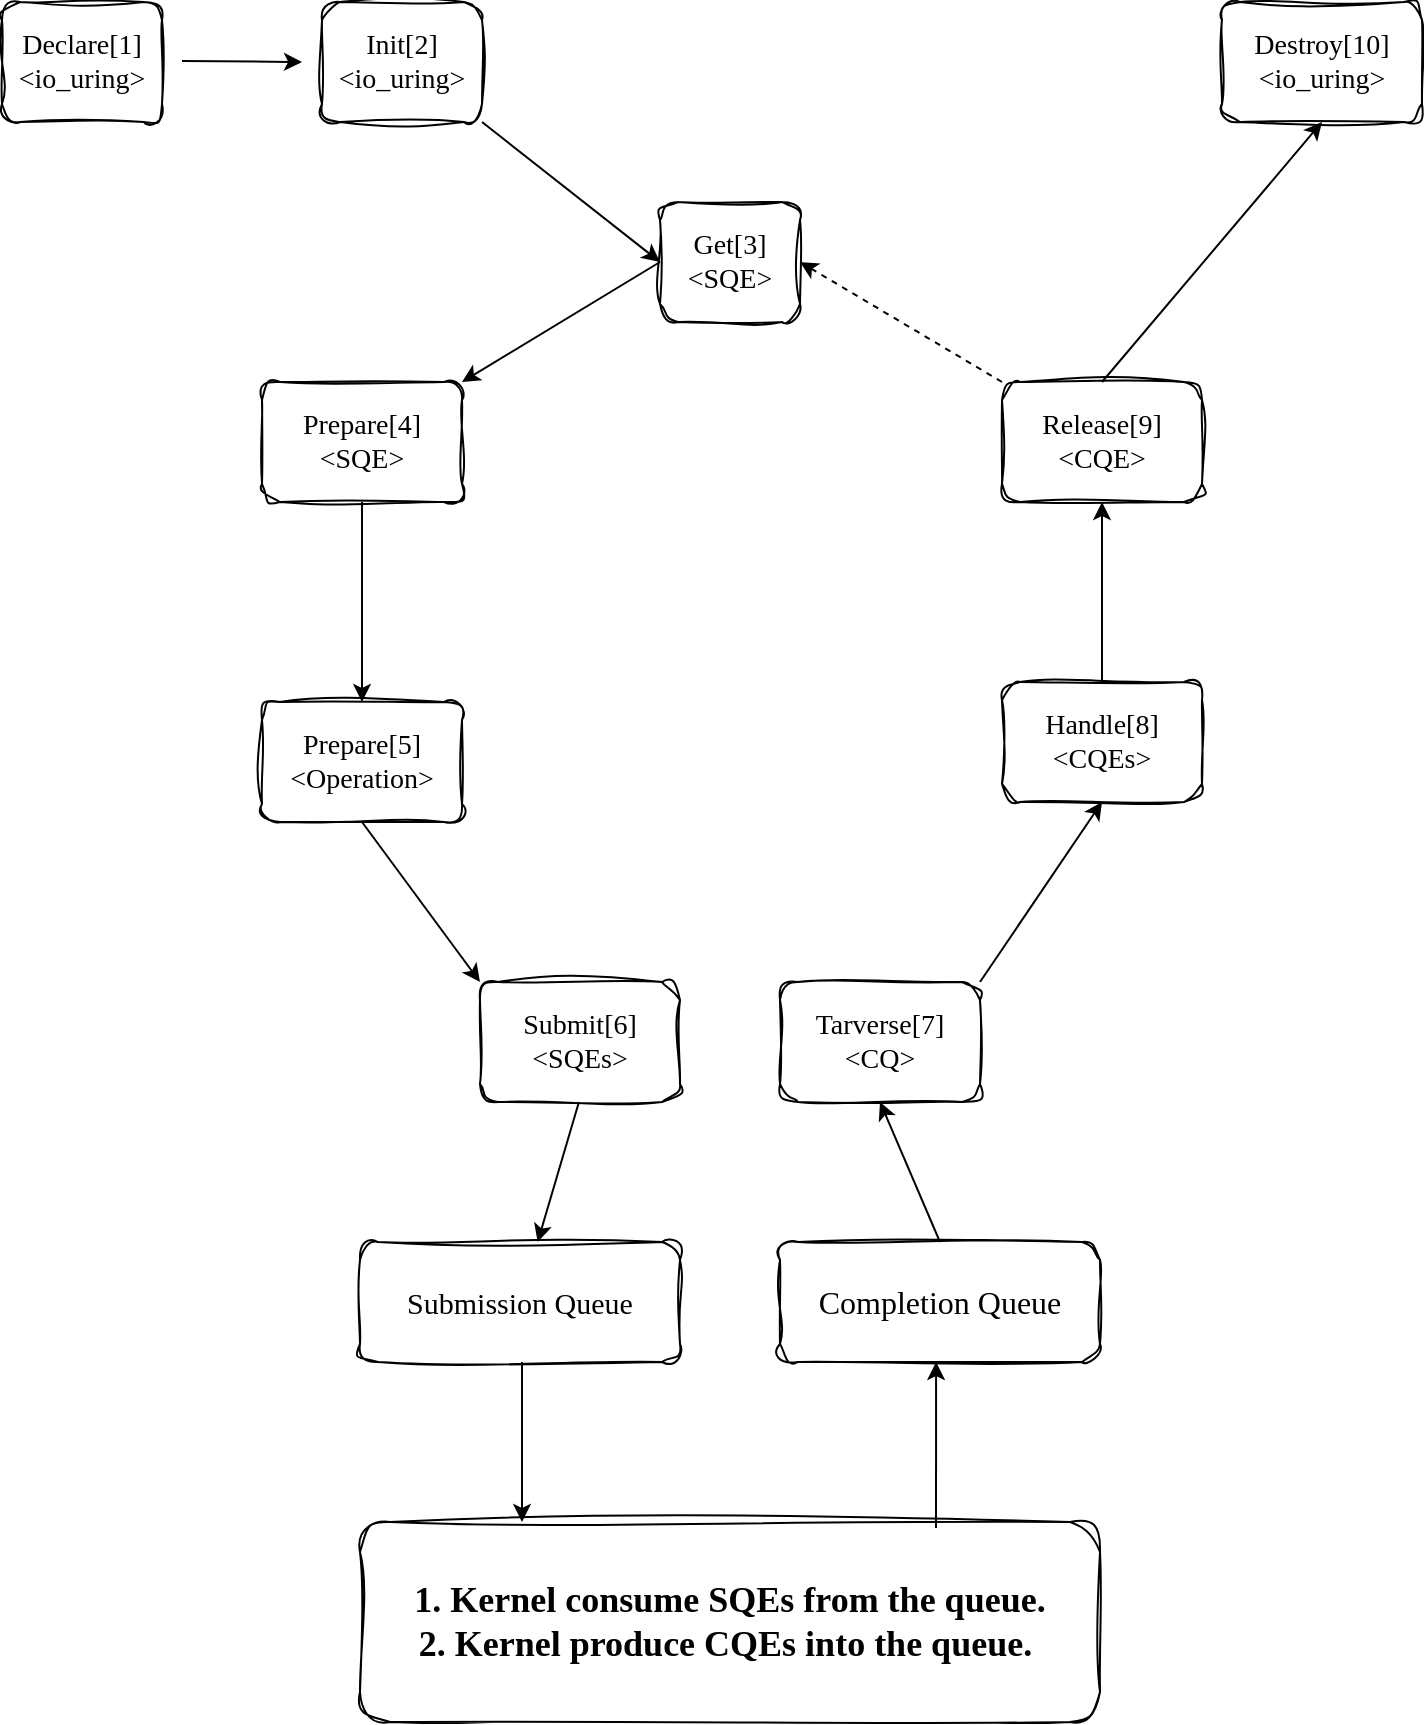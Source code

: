 <mxfile version="23.1.5" type="device">
  <diagram name="第 1 页" id="QRxYTl9OnrsA_N01ZvzT">
    <mxGraphModel dx="1004" dy="692" grid="1" gridSize="10" guides="1" tooltips="1" connect="1" arrows="1" fold="1" page="1" pageScale="1" pageWidth="827" pageHeight="1169" math="0" shadow="0">
      <root>
        <mxCell id="0" />
        <mxCell id="1" parent="0" />
        <mxCell id="0As-z0_2jfeZGbyHW1Im-7" value="&lt;font style=&quot;font-size: 14px;&quot;&gt;Declare[1] &amp;lt;io_uring&amp;gt;&lt;/font&gt;" style="rounded=1;whiteSpace=wrap;html=1;sketch=1;curveFitting=1;jiggle=2;fontFamily=Poppins;fontSize=14;" vertex="1" parent="1">
          <mxGeometry x="50" y="90" width="80" height="60" as="geometry" />
        </mxCell>
        <mxCell id="0As-z0_2jfeZGbyHW1Im-9" value="" style="endArrow=classic;html=1;rounded=0;fontFamily=Poppins;fontSize=14;" edge="1" parent="1">
          <mxGeometry width="50" height="50" relative="1" as="geometry">
            <mxPoint x="140" y="119.5" as="sourcePoint" />
            <mxPoint x="200" y="120" as="targetPoint" />
          </mxGeometry>
        </mxCell>
        <mxCell id="0As-z0_2jfeZGbyHW1Im-14" value="&lt;font style=&quot;font-size: 14px;&quot;&gt;Init[2] &amp;lt;io_uring&amp;gt;&lt;/font&gt;" style="rounded=1;whiteSpace=wrap;html=1;sketch=1;curveFitting=1;jiggle=2;fontFamily=Poppins;fontSize=14;" vertex="1" parent="1">
          <mxGeometry x="210" y="90" width="80" height="60" as="geometry" />
        </mxCell>
        <mxCell id="0As-z0_2jfeZGbyHW1Im-17" value="&lt;font style=&quot;font-size: 14px;&quot;&gt;Get[3] &amp;lt;SQE&amp;gt;&lt;/font&gt;" style="rounded=1;whiteSpace=wrap;html=1;sketch=1;curveFitting=1;jiggle=2;fontFamily=Poppins;fontSize=14;" vertex="1" parent="1">
          <mxGeometry x="379" y="190" width="70" height="60" as="geometry" />
        </mxCell>
        <mxCell id="0As-z0_2jfeZGbyHW1Im-18" value="&lt;font style=&quot;font-size: 14px;&quot;&gt;Prepare[4] &amp;lt;SQE&amp;gt;&lt;/font&gt;" style="rounded=1;whiteSpace=wrap;html=1;sketch=1;curveFitting=1;jiggle=2;fontFamily=Poppins;fontSize=14;" vertex="1" parent="1">
          <mxGeometry x="180" y="280" width="100" height="60" as="geometry" />
        </mxCell>
        <mxCell id="0As-z0_2jfeZGbyHW1Im-19" value="&lt;font style=&quot;font-size: 14px;&quot;&gt;Submit[6] &amp;lt;SQEs&amp;gt;&lt;/font&gt;" style="rounded=1;whiteSpace=wrap;html=1;sketch=1;curveFitting=1;jiggle=2;fontFamily=Poppins;fontSize=14;" vertex="1" parent="1">
          <mxGeometry x="289" y="580" width="100" height="60" as="geometry" />
        </mxCell>
        <mxCell id="0As-z0_2jfeZGbyHW1Im-21" value="&lt;font style=&quot;font-size: 14px;&quot;&gt;Prepare[5] &amp;lt;Operation&amp;gt;&lt;/font&gt;" style="rounded=1;whiteSpace=wrap;html=1;sketch=1;curveFitting=1;jiggle=2;fontFamily=Poppins;fontSize=14;" vertex="1" parent="1">
          <mxGeometry x="180" y="440" width="100" height="60" as="geometry" />
        </mxCell>
        <mxCell id="0As-z0_2jfeZGbyHW1Im-22" value="&lt;div style=&quot;font-size: 18px;&quot;&gt;&lt;span style=&quot;background-color: initial; font-size: 18px;&quot;&gt;1. Kernel consume SQEs from the queue.&lt;/span&gt;&lt;/div&gt;&lt;div style=&quot;font-size: 18px;&quot;&gt;&lt;span style=&quot;background-color: initial; font-size: 18px;&quot;&gt;2. Kernel produce CQEs into the queue.&amp;nbsp;&lt;/span&gt;&lt;/div&gt;" style="rounded=1;whiteSpace=wrap;html=1;sketch=1;curveFitting=1;jiggle=2;fontFamily=Poppins;fontSize=18;align=center;fontStyle=1" vertex="1" parent="1">
          <mxGeometry x="229" y="850" width="370" height="100" as="geometry" />
        </mxCell>
        <mxCell id="0As-z0_2jfeZGbyHW1Im-26" value="&lt;font style=&quot;font-size: 15px;&quot;&gt;Submission Queue&lt;/font&gt;" style="rounded=1;whiteSpace=wrap;html=1;sketch=1;curveFitting=1;jiggle=2;fontFamily=Poppins;fontSize=15;" vertex="1" parent="1">
          <mxGeometry x="229" y="710" width="160" height="60" as="geometry" />
        </mxCell>
        <mxCell id="0As-z0_2jfeZGbyHW1Im-27" value="&lt;font style=&quot;font-size: 16px;&quot;&gt;Completion Queue&lt;/font&gt;" style="rounded=1;whiteSpace=wrap;html=1;sketch=1;curveFitting=1;jiggle=2;fontFamily=Poppins;fontSize=16;" vertex="1" parent="1">
          <mxGeometry x="439" y="710" width="160" height="60" as="geometry" />
        </mxCell>
        <mxCell id="0As-z0_2jfeZGbyHW1Im-28" value="&lt;font style=&quot;font-size: 14px;&quot;&gt;Tarverse[7] &amp;lt;CQ&amp;gt;&lt;/font&gt;" style="rounded=1;whiteSpace=wrap;html=1;sketch=1;curveFitting=1;jiggle=2;fontFamily=Poppins;fontSize=14;" vertex="1" parent="1">
          <mxGeometry x="439" y="580" width="100" height="60" as="geometry" />
        </mxCell>
        <mxCell id="0As-z0_2jfeZGbyHW1Im-29" value="&lt;font style=&quot;font-size: 14px;&quot;&gt;Handle[8] &amp;lt;CQEs&amp;gt;&lt;/font&gt;" style="rounded=1;whiteSpace=wrap;html=1;sketch=1;curveFitting=1;jiggle=2;fontFamily=Poppins;fontSize=14;" vertex="1" parent="1">
          <mxGeometry x="550" y="430" width="100" height="60" as="geometry" />
        </mxCell>
        <mxCell id="0As-z0_2jfeZGbyHW1Im-30" value="&lt;font style=&quot;font-size: 14px;&quot;&gt;Release[9] &amp;lt;CQE&amp;gt;&lt;/font&gt;" style="rounded=1;whiteSpace=wrap;html=1;sketch=1;curveFitting=1;jiggle=2;fontFamily=Poppins;fontSize=14;" vertex="1" parent="1">
          <mxGeometry x="550" y="280" width="100" height="60" as="geometry" />
        </mxCell>
        <mxCell id="0As-z0_2jfeZGbyHW1Im-31" value="&lt;font style=&quot;font-size: 14px;&quot;&gt;Destroy[10] &amp;lt;io_uring&amp;gt;&lt;/font&gt;" style="rounded=1;whiteSpace=wrap;html=1;sketch=1;curveFitting=1;jiggle=2;fontFamily=Poppins;fontSize=14;" vertex="1" parent="1">
          <mxGeometry x="660" y="90" width="100" height="60" as="geometry" />
        </mxCell>
        <mxCell id="0As-z0_2jfeZGbyHW1Im-34" value="" style="endArrow=classic;html=1;rounded=0;exitX=1;exitY=1;exitDx=0;exitDy=0;entryX=0;entryY=0.5;entryDx=0;entryDy=0;" edge="1" parent="1" source="0As-z0_2jfeZGbyHW1Im-14" target="0As-z0_2jfeZGbyHW1Im-17">
          <mxGeometry width="50" height="50" relative="1" as="geometry">
            <mxPoint x="300" y="145" as="sourcePoint" />
            <mxPoint x="360" y="200" as="targetPoint" />
          </mxGeometry>
        </mxCell>
        <mxCell id="0As-z0_2jfeZGbyHW1Im-35" value="" style="endArrow=classic;html=1;rounded=0;entryX=1;entryY=0;entryDx=0;entryDy=0;exitX=0;exitY=0.5;exitDx=0;exitDy=0;" edge="1" parent="1" source="0As-z0_2jfeZGbyHW1Im-17" target="0As-z0_2jfeZGbyHW1Im-18">
          <mxGeometry width="50" height="50" relative="1" as="geometry">
            <mxPoint x="360" y="240" as="sourcePoint" />
            <mxPoint x="290" y="290" as="targetPoint" />
          </mxGeometry>
        </mxCell>
        <mxCell id="0As-z0_2jfeZGbyHW1Im-36" value="" style="endArrow=classic;html=1;rounded=0;entryX=0.5;entryY=0;entryDx=0;entryDy=0;" edge="1" parent="1" target="0As-z0_2jfeZGbyHW1Im-21">
          <mxGeometry width="50" height="50" relative="1" as="geometry">
            <mxPoint x="230" y="340" as="sourcePoint" />
            <mxPoint x="140" y="400" as="targetPoint" />
          </mxGeometry>
        </mxCell>
        <mxCell id="0As-z0_2jfeZGbyHW1Im-37" value="" style="endArrow=classic;html=1;rounded=0;entryX=0;entryY=0;entryDx=0;entryDy=0;exitX=0.5;exitY=1;exitDx=0;exitDy=0;" edge="1" parent="1" source="0As-z0_2jfeZGbyHW1Im-21" target="0As-z0_2jfeZGbyHW1Im-19">
          <mxGeometry width="50" height="50" relative="1" as="geometry">
            <mxPoint x="250" y="520" as="sourcePoint" />
            <mxPoint x="300" y="470" as="targetPoint" />
          </mxGeometry>
        </mxCell>
        <mxCell id="0As-z0_2jfeZGbyHW1Im-38" value="" style="endArrow=classic;html=1;rounded=0;exitX=0.396;exitY=1.019;exitDx=0;exitDy=0;exitPerimeter=0;" edge="1" parent="1" target="0As-z0_2jfeZGbyHW1Im-26">
          <mxGeometry width="50" height="50" relative="1" as="geometry">
            <mxPoint x="338.47" y="640.0" as="sourcePoint" />
            <mxPoint x="340" y="700" as="targetPoint" />
          </mxGeometry>
        </mxCell>
        <mxCell id="0As-z0_2jfeZGbyHW1Im-39" value="" style="endArrow=classic;html=1;rounded=0;entryX=0.5;entryY=1;entryDx=0;entryDy=0;exitX=0.5;exitY=0;exitDx=0;exitDy=0;" edge="1" parent="1" source="0As-z0_2jfeZGbyHW1Im-27" target="0As-z0_2jfeZGbyHW1Im-28">
          <mxGeometry width="50" height="50" relative="1" as="geometry">
            <mxPoint x="590" y="800" as="sourcePoint" />
            <mxPoint x="490" y="650" as="targetPoint" />
          </mxGeometry>
        </mxCell>
        <mxCell id="0As-z0_2jfeZGbyHW1Im-40" value="" style="endArrow=classic;html=1;rounded=0;" edge="1" parent="1">
          <mxGeometry width="50" height="50" relative="1" as="geometry">
            <mxPoint x="310" y="770" as="sourcePoint" />
            <mxPoint x="310" y="850" as="targetPoint" />
          </mxGeometry>
        </mxCell>
        <mxCell id="0As-z0_2jfeZGbyHW1Im-41" value="" style="endArrow=classic;html=1;rounded=0;" edge="1" parent="1">
          <mxGeometry width="50" height="50" relative="1" as="geometry">
            <mxPoint x="517" y="853" as="sourcePoint" />
            <mxPoint x="517.05" y="770" as="targetPoint" />
          </mxGeometry>
        </mxCell>
        <mxCell id="0As-z0_2jfeZGbyHW1Im-42" value="" style="endArrow=classic;html=1;rounded=0;entryX=0.5;entryY=1;entryDx=0;entryDy=0;exitX=1;exitY=0;exitDx=0;exitDy=0;" edge="1" parent="1" source="0As-z0_2jfeZGbyHW1Im-28" target="0As-z0_2jfeZGbyHW1Im-29">
          <mxGeometry width="50" height="50" relative="1" as="geometry">
            <mxPoint x="570.5" y="570" as="sourcePoint" />
            <mxPoint x="629.5" y="650" as="targetPoint" />
          </mxGeometry>
        </mxCell>
        <mxCell id="0As-z0_2jfeZGbyHW1Im-43" value="" style="endArrow=classic;html=1;rounded=0;entryX=0.5;entryY=1;entryDx=0;entryDy=0;" edge="1" parent="1" source="0As-z0_2jfeZGbyHW1Im-29" target="0As-z0_2jfeZGbyHW1Im-30">
          <mxGeometry width="50" height="50" relative="1" as="geometry">
            <mxPoint x="420" y="520" as="sourcePoint" />
            <mxPoint x="470" y="470" as="targetPoint" />
          </mxGeometry>
        </mxCell>
        <mxCell id="0As-z0_2jfeZGbyHW1Im-45" value="" style="endArrow=classic;html=1;rounded=0;entryX=1;entryY=0.5;entryDx=0;entryDy=0;exitX=0;exitY=0;exitDx=0;exitDy=0;dashed=1;" edge="1" parent="1" source="0As-z0_2jfeZGbyHW1Im-30" target="0As-z0_2jfeZGbyHW1Im-17">
          <mxGeometry width="50" height="50" relative="1" as="geometry">
            <mxPoint x="420" y="310" as="sourcePoint" />
            <mxPoint x="470" y="260" as="targetPoint" />
          </mxGeometry>
        </mxCell>
        <mxCell id="0As-z0_2jfeZGbyHW1Im-46" value="" style="endArrow=classic;html=1;rounded=0;entryX=0.5;entryY=1;entryDx=0;entryDy=0;shadow=0;curved=0;" edge="1" parent="1" target="0As-z0_2jfeZGbyHW1Im-31">
          <mxGeometry width="50" height="50" relative="1" as="geometry">
            <mxPoint x="600" y="280" as="sourcePoint" />
            <mxPoint x="650" y="230" as="targetPoint" />
          </mxGeometry>
        </mxCell>
      </root>
    </mxGraphModel>
  </diagram>
</mxfile>
